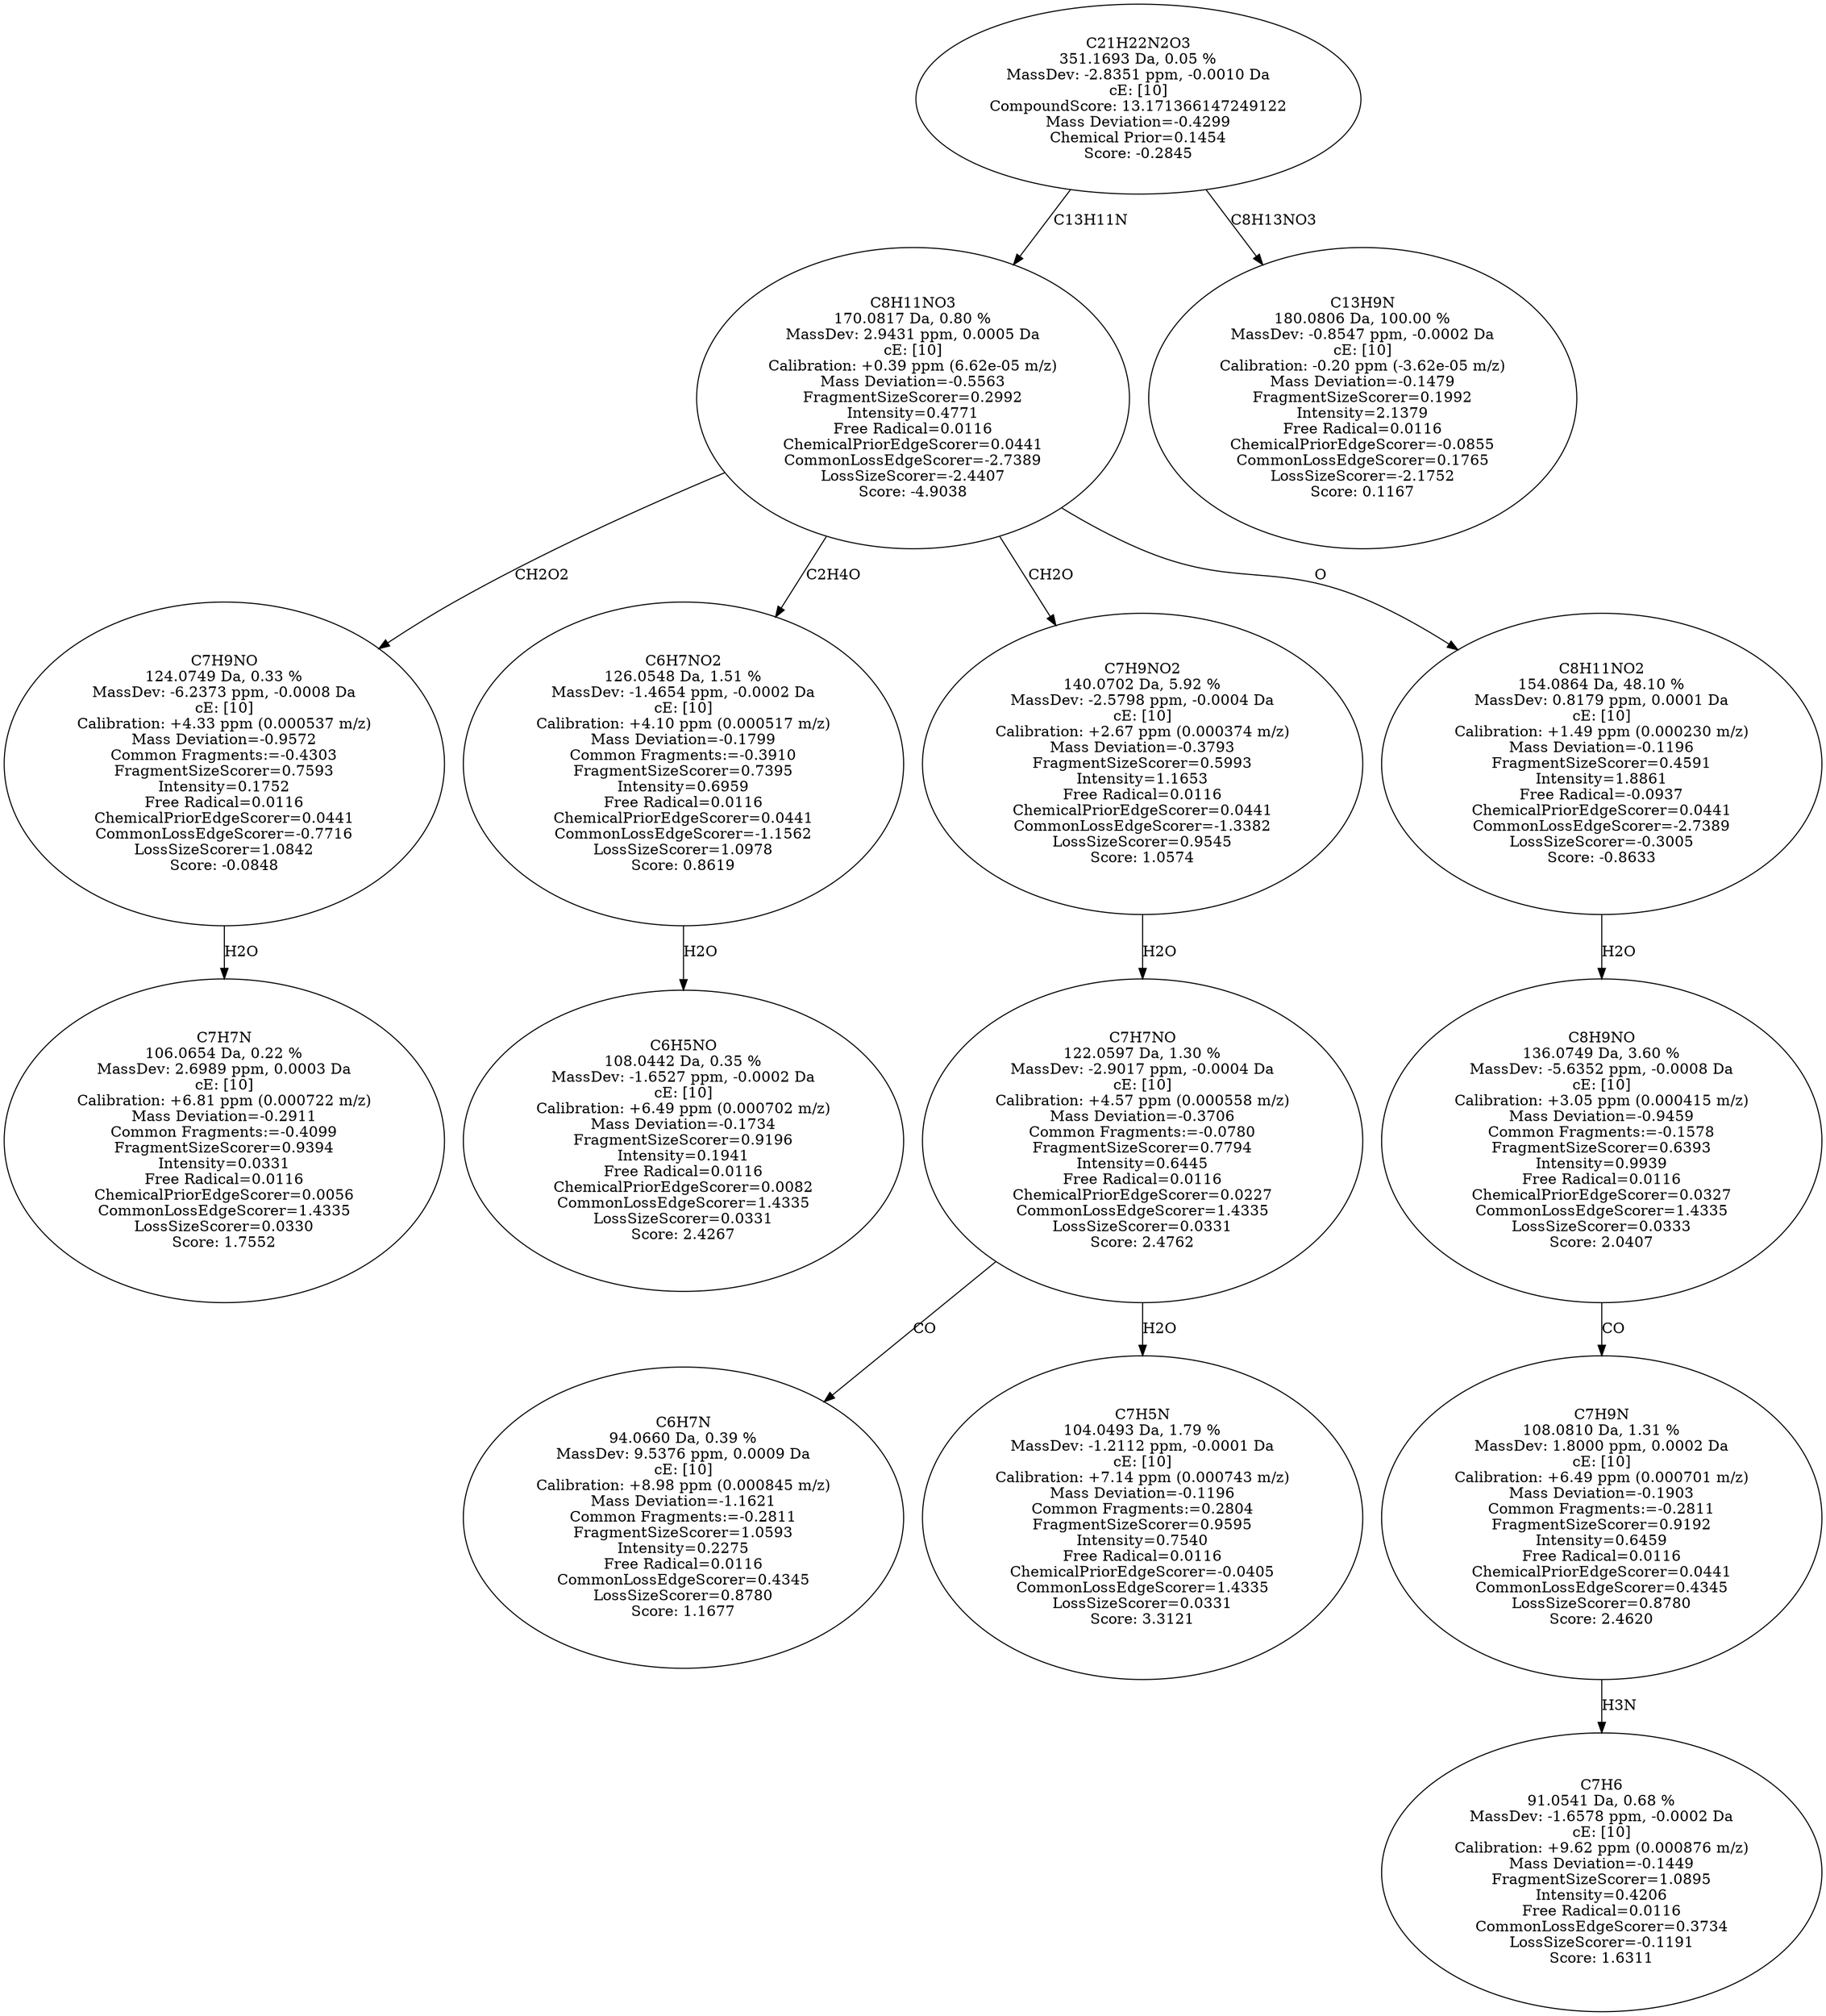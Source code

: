 strict digraph {
v1 [label="C7H7N\n106.0654 Da, 0.22 %\nMassDev: 2.6989 ppm, 0.0003 Da\ncE: [10]\nCalibration: +6.81 ppm (0.000722 m/z)\nMass Deviation=-0.2911\nCommon Fragments:=-0.4099\nFragmentSizeScorer=0.9394\nIntensity=0.0331\nFree Radical=0.0116\nChemicalPriorEdgeScorer=0.0056\nCommonLossEdgeScorer=1.4335\nLossSizeScorer=0.0330\nScore: 1.7552"];
v2 [label="C7H9NO\n124.0749 Da, 0.33 %\nMassDev: -6.2373 ppm, -0.0008 Da\ncE: [10]\nCalibration: +4.33 ppm (0.000537 m/z)\nMass Deviation=-0.9572\nCommon Fragments:=-0.4303\nFragmentSizeScorer=0.7593\nIntensity=0.1752\nFree Radical=0.0116\nChemicalPriorEdgeScorer=0.0441\nCommonLossEdgeScorer=-0.7716\nLossSizeScorer=1.0842\nScore: -0.0848"];
v3 [label="C6H5NO\n108.0442 Da, 0.35 %\nMassDev: -1.6527 ppm, -0.0002 Da\ncE: [10]\nCalibration: +6.49 ppm (0.000702 m/z)\nMass Deviation=-0.1734\nFragmentSizeScorer=0.9196\nIntensity=0.1941\nFree Radical=0.0116\nChemicalPriorEdgeScorer=0.0082\nCommonLossEdgeScorer=1.4335\nLossSizeScorer=0.0331\nScore: 2.4267"];
v4 [label="C6H7NO2\n126.0548 Da, 1.51 %\nMassDev: -1.4654 ppm, -0.0002 Da\ncE: [10]\nCalibration: +4.10 ppm (0.000517 m/z)\nMass Deviation=-0.1799\nCommon Fragments:=-0.3910\nFragmentSizeScorer=0.7395\nIntensity=0.6959\nFree Radical=0.0116\nChemicalPriorEdgeScorer=0.0441\nCommonLossEdgeScorer=-1.1562\nLossSizeScorer=1.0978\nScore: 0.8619"];
v5 [label="C6H7N\n94.0660 Da, 0.39 %\nMassDev: 9.5376 ppm, 0.0009 Da\ncE: [10]\nCalibration: +8.98 ppm (0.000845 m/z)\nMass Deviation=-1.1621\nCommon Fragments:=-0.2811\nFragmentSizeScorer=1.0593\nIntensity=0.2275\nFree Radical=0.0116\nCommonLossEdgeScorer=0.4345\nLossSizeScorer=0.8780\nScore: 1.1677"];
v6 [label="C7H5N\n104.0493 Da, 1.79 %\nMassDev: -1.2112 ppm, -0.0001 Da\ncE: [10]\nCalibration: +7.14 ppm (0.000743 m/z)\nMass Deviation=-0.1196\nCommon Fragments:=0.2804\nFragmentSizeScorer=0.9595\nIntensity=0.7540\nFree Radical=0.0116\nChemicalPriorEdgeScorer=-0.0405\nCommonLossEdgeScorer=1.4335\nLossSizeScorer=0.0331\nScore: 3.3121"];
v7 [label="C7H7NO\n122.0597 Da, 1.30 %\nMassDev: -2.9017 ppm, -0.0004 Da\ncE: [10]\nCalibration: +4.57 ppm (0.000558 m/z)\nMass Deviation=-0.3706\nCommon Fragments:=-0.0780\nFragmentSizeScorer=0.7794\nIntensity=0.6445\nFree Radical=0.0116\nChemicalPriorEdgeScorer=0.0227\nCommonLossEdgeScorer=1.4335\nLossSizeScorer=0.0331\nScore: 2.4762"];
v8 [label="C7H9NO2\n140.0702 Da, 5.92 %\nMassDev: -2.5798 ppm, -0.0004 Da\ncE: [10]\nCalibration: +2.67 ppm (0.000374 m/z)\nMass Deviation=-0.3793\nFragmentSizeScorer=0.5993\nIntensity=1.1653\nFree Radical=0.0116\nChemicalPriorEdgeScorer=0.0441\nCommonLossEdgeScorer=-1.3382\nLossSizeScorer=0.9545\nScore: 1.0574"];
v9 [label="C7H6\n91.0541 Da, 0.68 %\nMassDev: -1.6578 ppm, -0.0002 Da\ncE: [10]\nCalibration: +9.62 ppm (0.000876 m/z)\nMass Deviation=-0.1449\nFragmentSizeScorer=1.0895\nIntensity=0.4206\nFree Radical=0.0116\nCommonLossEdgeScorer=0.3734\nLossSizeScorer=-0.1191\nScore: 1.6311"];
v10 [label="C7H9N\n108.0810 Da, 1.31 %\nMassDev: 1.8000 ppm, 0.0002 Da\ncE: [10]\nCalibration: +6.49 ppm (0.000701 m/z)\nMass Deviation=-0.1903\nCommon Fragments:=-0.2811\nFragmentSizeScorer=0.9192\nIntensity=0.6459\nFree Radical=0.0116\nChemicalPriorEdgeScorer=0.0441\nCommonLossEdgeScorer=0.4345\nLossSizeScorer=0.8780\nScore: 2.4620"];
v11 [label="C8H9NO\n136.0749 Da, 3.60 %\nMassDev: -5.6352 ppm, -0.0008 Da\ncE: [10]\nCalibration: +3.05 ppm (0.000415 m/z)\nMass Deviation=-0.9459\nCommon Fragments:=-0.1578\nFragmentSizeScorer=0.6393\nIntensity=0.9939\nFree Radical=0.0116\nChemicalPriorEdgeScorer=0.0327\nCommonLossEdgeScorer=1.4335\nLossSizeScorer=0.0333\nScore: 2.0407"];
v12 [label="C8H11NO2\n154.0864 Da, 48.10 %\nMassDev: 0.8179 ppm, 0.0001 Da\ncE: [10]\nCalibration: +1.49 ppm (0.000230 m/z)\nMass Deviation=-0.1196\nFragmentSizeScorer=0.4591\nIntensity=1.8861\nFree Radical=-0.0937\nChemicalPriorEdgeScorer=0.0441\nCommonLossEdgeScorer=-2.7389\nLossSizeScorer=-0.3005\nScore: -0.8633"];
v13 [label="C8H11NO3\n170.0817 Da, 0.80 %\nMassDev: 2.9431 ppm, 0.0005 Da\ncE: [10]\nCalibration: +0.39 ppm (6.62e-05 m/z)\nMass Deviation=-0.5563\nFragmentSizeScorer=0.2992\nIntensity=0.4771\nFree Radical=0.0116\nChemicalPriorEdgeScorer=0.0441\nCommonLossEdgeScorer=-2.7389\nLossSizeScorer=-2.4407\nScore: -4.9038"];
v14 [label="C13H9N\n180.0806 Da, 100.00 %\nMassDev: -0.8547 ppm, -0.0002 Da\ncE: [10]\nCalibration: -0.20 ppm (-3.62e-05 m/z)\nMass Deviation=-0.1479\nFragmentSizeScorer=0.1992\nIntensity=2.1379\nFree Radical=0.0116\nChemicalPriorEdgeScorer=-0.0855\nCommonLossEdgeScorer=0.1765\nLossSizeScorer=-2.1752\nScore: 0.1167"];
v15 [label="C21H22N2O3\n351.1693 Da, 0.05 %\nMassDev: -2.8351 ppm, -0.0010 Da\ncE: [10]\nCompoundScore: 13.171366147249122\nMass Deviation=-0.4299\nChemical Prior=0.1454\nScore: -0.2845"];
v2 -> v1 [label="H2O"];
v13 -> v2 [label="CH2O2"];
v4 -> v3 [label="H2O"];
v13 -> v4 [label="C2H4O"];
v7 -> v5 [label="CO"];
v7 -> v6 [label="H2O"];
v8 -> v7 [label="H2O"];
v13 -> v8 [label="CH2O"];
v10 -> v9 [label="H3N"];
v11 -> v10 [label="CO"];
v12 -> v11 [label="H2O"];
v13 -> v12 [label="O"];
v15 -> v13 [label="C13H11N"];
v15 -> v14 [label="C8H13NO3"];
}